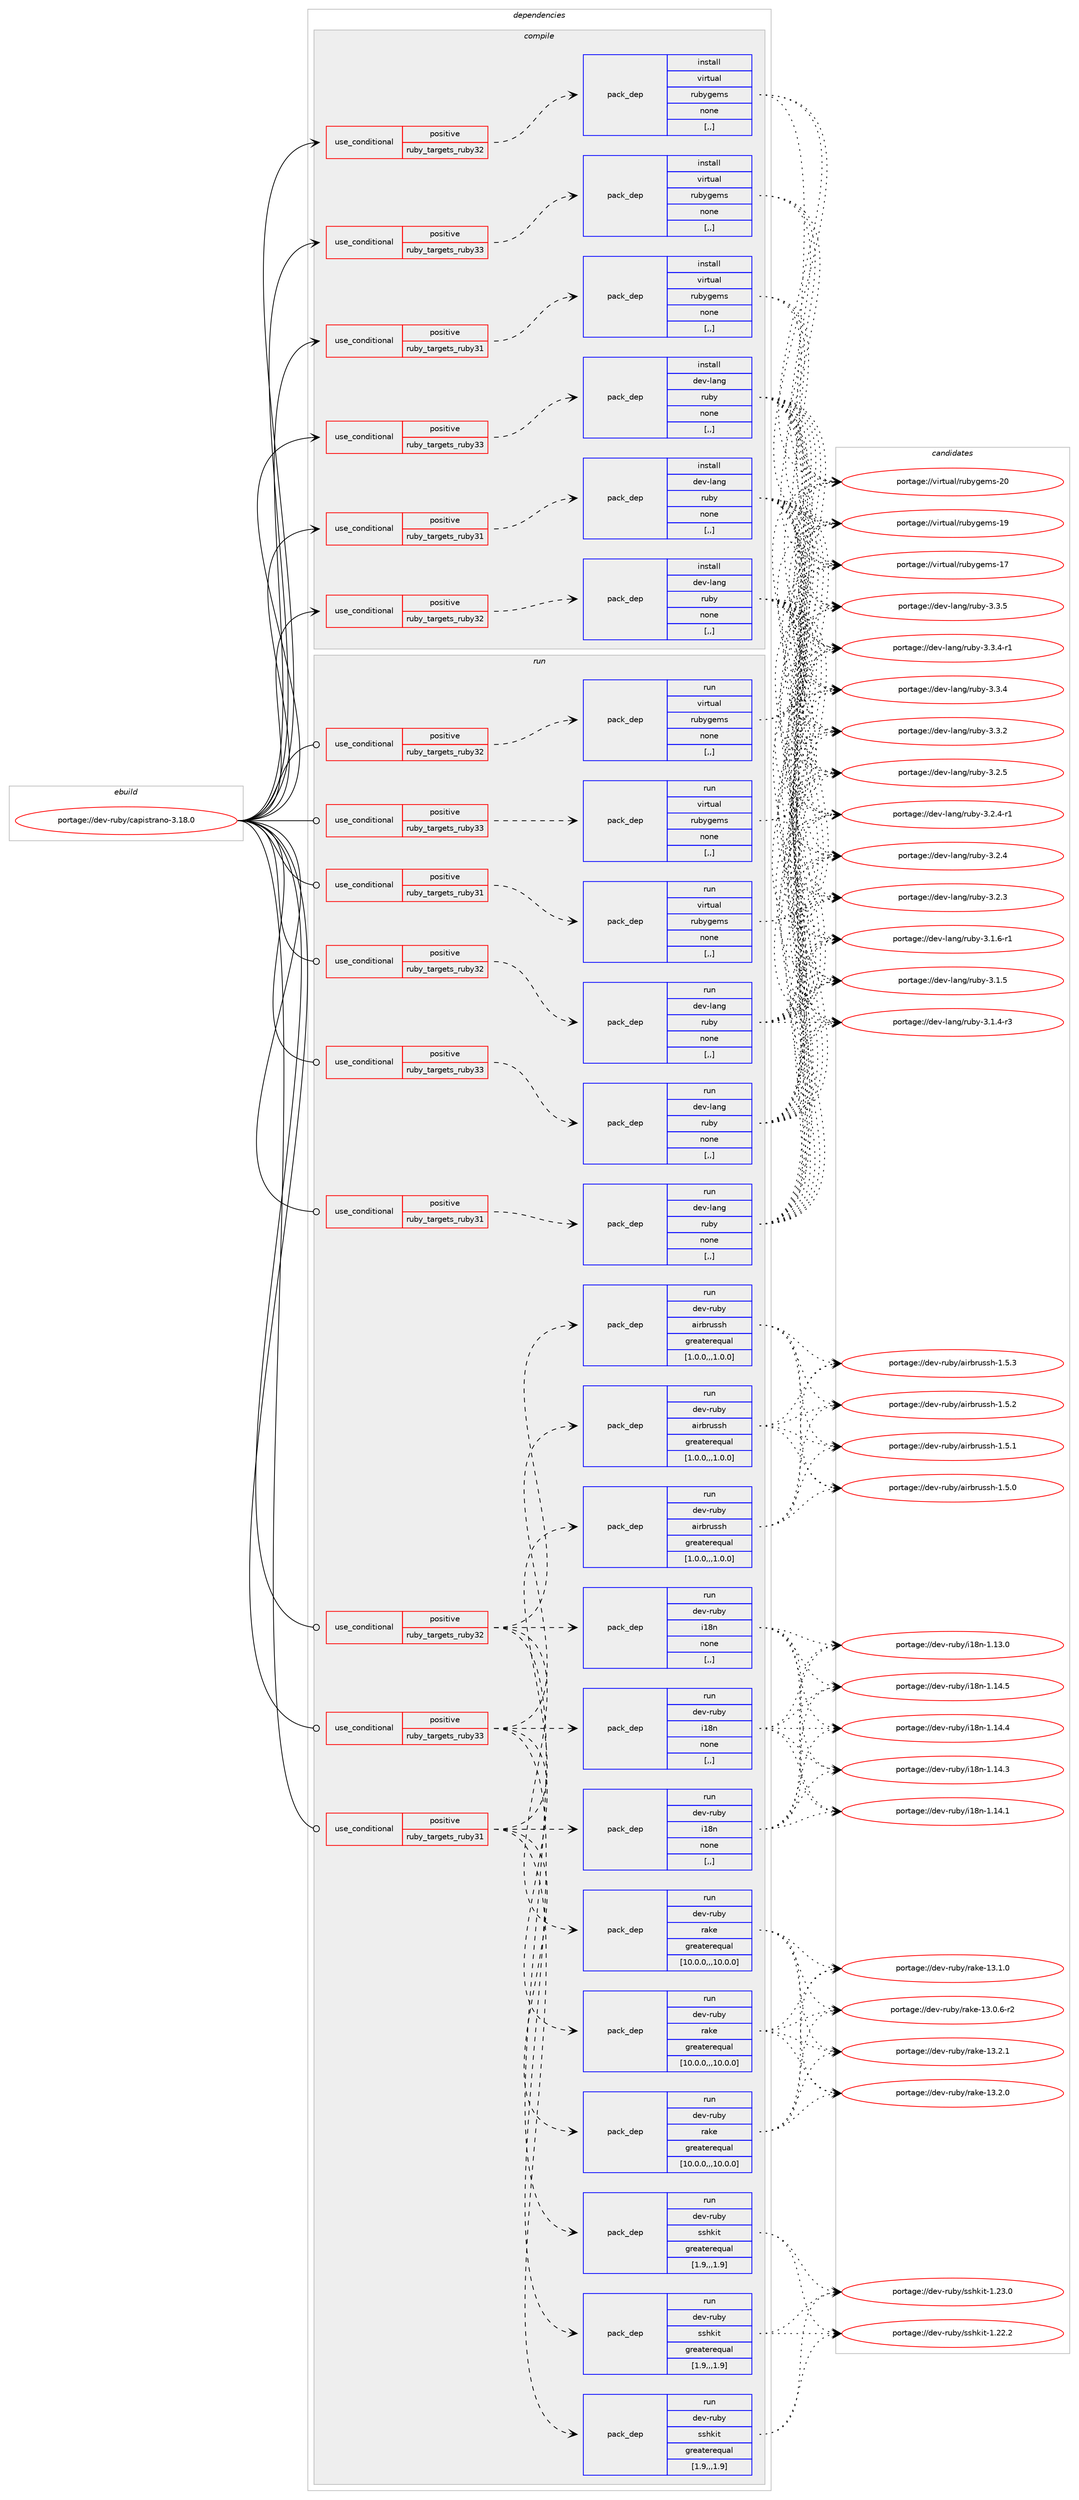 digraph prolog {

# *************
# Graph options
# *************

newrank=true;
concentrate=true;
compound=true;
graph [rankdir=LR,fontname=Helvetica,fontsize=10,ranksep=1.5];#, ranksep=2.5, nodesep=0.2];
edge  [arrowhead=vee];
node  [fontname=Helvetica,fontsize=10];

# **********
# The ebuild
# **********

subgraph cluster_leftcol {
color=gray;
label=<<i>ebuild</i>>;
id [label="portage://dev-ruby/capistrano-3.18.0", color=red, width=4, href="../dev-ruby/capistrano-3.18.0.svg"];
}

# ****************
# The dependencies
# ****************

subgraph cluster_midcol {
color=gray;
label=<<i>dependencies</i>>;
subgraph cluster_compile {
fillcolor="#eeeeee";
style=filled;
label=<<i>compile</i>>;
subgraph cond176158 {
dependency674267 [label=<<TABLE BORDER="0" CELLBORDER="1" CELLSPACING="0" CELLPADDING="4"><TR><TD ROWSPAN="3" CELLPADDING="10">use_conditional</TD></TR><TR><TD>positive</TD></TR><TR><TD>ruby_targets_ruby31</TD></TR></TABLE>>, shape=none, color=red];
subgraph pack493224 {
dependency674268 [label=<<TABLE BORDER="0" CELLBORDER="1" CELLSPACING="0" CELLPADDING="4" WIDTH="220"><TR><TD ROWSPAN="6" CELLPADDING="30">pack_dep</TD></TR><TR><TD WIDTH="110">install</TD></TR><TR><TD>dev-lang</TD></TR><TR><TD>ruby</TD></TR><TR><TD>none</TD></TR><TR><TD>[,,]</TD></TR></TABLE>>, shape=none, color=blue];
}
dependency674267:e -> dependency674268:w [weight=20,style="dashed",arrowhead="vee"];
}
id:e -> dependency674267:w [weight=20,style="solid",arrowhead="vee"];
subgraph cond176159 {
dependency674269 [label=<<TABLE BORDER="0" CELLBORDER="1" CELLSPACING="0" CELLPADDING="4"><TR><TD ROWSPAN="3" CELLPADDING="10">use_conditional</TD></TR><TR><TD>positive</TD></TR><TR><TD>ruby_targets_ruby31</TD></TR></TABLE>>, shape=none, color=red];
subgraph pack493225 {
dependency674270 [label=<<TABLE BORDER="0" CELLBORDER="1" CELLSPACING="0" CELLPADDING="4" WIDTH="220"><TR><TD ROWSPAN="6" CELLPADDING="30">pack_dep</TD></TR><TR><TD WIDTH="110">install</TD></TR><TR><TD>virtual</TD></TR><TR><TD>rubygems</TD></TR><TR><TD>none</TD></TR><TR><TD>[,,]</TD></TR></TABLE>>, shape=none, color=blue];
}
dependency674269:e -> dependency674270:w [weight=20,style="dashed",arrowhead="vee"];
}
id:e -> dependency674269:w [weight=20,style="solid",arrowhead="vee"];
subgraph cond176160 {
dependency674271 [label=<<TABLE BORDER="0" CELLBORDER="1" CELLSPACING="0" CELLPADDING="4"><TR><TD ROWSPAN="3" CELLPADDING="10">use_conditional</TD></TR><TR><TD>positive</TD></TR><TR><TD>ruby_targets_ruby32</TD></TR></TABLE>>, shape=none, color=red];
subgraph pack493226 {
dependency674272 [label=<<TABLE BORDER="0" CELLBORDER="1" CELLSPACING="0" CELLPADDING="4" WIDTH="220"><TR><TD ROWSPAN="6" CELLPADDING="30">pack_dep</TD></TR><TR><TD WIDTH="110">install</TD></TR><TR><TD>dev-lang</TD></TR><TR><TD>ruby</TD></TR><TR><TD>none</TD></TR><TR><TD>[,,]</TD></TR></TABLE>>, shape=none, color=blue];
}
dependency674271:e -> dependency674272:w [weight=20,style="dashed",arrowhead="vee"];
}
id:e -> dependency674271:w [weight=20,style="solid",arrowhead="vee"];
subgraph cond176161 {
dependency674273 [label=<<TABLE BORDER="0" CELLBORDER="1" CELLSPACING="0" CELLPADDING="4"><TR><TD ROWSPAN="3" CELLPADDING="10">use_conditional</TD></TR><TR><TD>positive</TD></TR><TR><TD>ruby_targets_ruby32</TD></TR></TABLE>>, shape=none, color=red];
subgraph pack493227 {
dependency674274 [label=<<TABLE BORDER="0" CELLBORDER="1" CELLSPACING="0" CELLPADDING="4" WIDTH="220"><TR><TD ROWSPAN="6" CELLPADDING="30">pack_dep</TD></TR><TR><TD WIDTH="110">install</TD></TR><TR><TD>virtual</TD></TR><TR><TD>rubygems</TD></TR><TR><TD>none</TD></TR><TR><TD>[,,]</TD></TR></TABLE>>, shape=none, color=blue];
}
dependency674273:e -> dependency674274:w [weight=20,style="dashed",arrowhead="vee"];
}
id:e -> dependency674273:w [weight=20,style="solid",arrowhead="vee"];
subgraph cond176162 {
dependency674275 [label=<<TABLE BORDER="0" CELLBORDER="1" CELLSPACING="0" CELLPADDING="4"><TR><TD ROWSPAN="3" CELLPADDING="10">use_conditional</TD></TR><TR><TD>positive</TD></TR><TR><TD>ruby_targets_ruby33</TD></TR></TABLE>>, shape=none, color=red];
subgraph pack493228 {
dependency674276 [label=<<TABLE BORDER="0" CELLBORDER="1" CELLSPACING="0" CELLPADDING="4" WIDTH="220"><TR><TD ROWSPAN="6" CELLPADDING="30">pack_dep</TD></TR><TR><TD WIDTH="110">install</TD></TR><TR><TD>dev-lang</TD></TR><TR><TD>ruby</TD></TR><TR><TD>none</TD></TR><TR><TD>[,,]</TD></TR></TABLE>>, shape=none, color=blue];
}
dependency674275:e -> dependency674276:w [weight=20,style="dashed",arrowhead="vee"];
}
id:e -> dependency674275:w [weight=20,style="solid",arrowhead="vee"];
subgraph cond176163 {
dependency674277 [label=<<TABLE BORDER="0" CELLBORDER="1" CELLSPACING="0" CELLPADDING="4"><TR><TD ROWSPAN="3" CELLPADDING="10">use_conditional</TD></TR><TR><TD>positive</TD></TR><TR><TD>ruby_targets_ruby33</TD></TR></TABLE>>, shape=none, color=red];
subgraph pack493229 {
dependency674278 [label=<<TABLE BORDER="0" CELLBORDER="1" CELLSPACING="0" CELLPADDING="4" WIDTH="220"><TR><TD ROWSPAN="6" CELLPADDING="30">pack_dep</TD></TR><TR><TD WIDTH="110">install</TD></TR><TR><TD>virtual</TD></TR><TR><TD>rubygems</TD></TR><TR><TD>none</TD></TR><TR><TD>[,,]</TD></TR></TABLE>>, shape=none, color=blue];
}
dependency674277:e -> dependency674278:w [weight=20,style="dashed",arrowhead="vee"];
}
id:e -> dependency674277:w [weight=20,style="solid",arrowhead="vee"];
}
subgraph cluster_compileandrun {
fillcolor="#eeeeee";
style=filled;
label=<<i>compile and run</i>>;
}
subgraph cluster_run {
fillcolor="#eeeeee";
style=filled;
label=<<i>run</i>>;
subgraph cond176164 {
dependency674279 [label=<<TABLE BORDER="0" CELLBORDER="1" CELLSPACING="0" CELLPADDING="4"><TR><TD ROWSPAN="3" CELLPADDING="10">use_conditional</TD></TR><TR><TD>positive</TD></TR><TR><TD>ruby_targets_ruby31</TD></TR></TABLE>>, shape=none, color=red];
subgraph pack493230 {
dependency674280 [label=<<TABLE BORDER="0" CELLBORDER="1" CELLSPACING="0" CELLPADDING="4" WIDTH="220"><TR><TD ROWSPAN="6" CELLPADDING="30">pack_dep</TD></TR><TR><TD WIDTH="110">run</TD></TR><TR><TD>dev-lang</TD></TR><TR><TD>ruby</TD></TR><TR><TD>none</TD></TR><TR><TD>[,,]</TD></TR></TABLE>>, shape=none, color=blue];
}
dependency674279:e -> dependency674280:w [weight=20,style="dashed",arrowhead="vee"];
}
id:e -> dependency674279:w [weight=20,style="solid",arrowhead="odot"];
subgraph cond176165 {
dependency674281 [label=<<TABLE BORDER="0" CELLBORDER="1" CELLSPACING="0" CELLPADDING="4"><TR><TD ROWSPAN="3" CELLPADDING="10">use_conditional</TD></TR><TR><TD>positive</TD></TR><TR><TD>ruby_targets_ruby31</TD></TR></TABLE>>, shape=none, color=red];
subgraph pack493231 {
dependency674282 [label=<<TABLE BORDER="0" CELLBORDER="1" CELLSPACING="0" CELLPADDING="4" WIDTH="220"><TR><TD ROWSPAN="6" CELLPADDING="30">pack_dep</TD></TR><TR><TD WIDTH="110">run</TD></TR><TR><TD>dev-ruby</TD></TR><TR><TD>airbrussh</TD></TR><TR><TD>greaterequal</TD></TR><TR><TD>[1.0.0,,,1.0.0]</TD></TR></TABLE>>, shape=none, color=blue];
}
dependency674281:e -> dependency674282:w [weight=20,style="dashed",arrowhead="vee"];
subgraph pack493232 {
dependency674283 [label=<<TABLE BORDER="0" CELLBORDER="1" CELLSPACING="0" CELLPADDING="4" WIDTH="220"><TR><TD ROWSPAN="6" CELLPADDING="30">pack_dep</TD></TR><TR><TD WIDTH="110">run</TD></TR><TR><TD>dev-ruby</TD></TR><TR><TD>sshkit</TD></TR><TR><TD>greaterequal</TD></TR><TR><TD>[1.9,,,1.9]</TD></TR></TABLE>>, shape=none, color=blue];
}
dependency674281:e -> dependency674283:w [weight=20,style="dashed",arrowhead="vee"];
subgraph pack493233 {
dependency674284 [label=<<TABLE BORDER="0" CELLBORDER="1" CELLSPACING="0" CELLPADDING="4" WIDTH="220"><TR><TD ROWSPAN="6" CELLPADDING="30">pack_dep</TD></TR><TR><TD WIDTH="110">run</TD></TR><TR><TD>dev-ruby</TD></TR><TR><TD>rake</TD></TR><TR><TD>greaterequal</TD></TR><TR><TD>[10.0.0,,,10.0.0]</TD></TR></TABLE>>, shape=none, color=blue];
}
dependency674281:e -> dependency674284:w [weight=20,style="dashed",arrowhead="vee"];
subgraph pack493234 {
dependency674285 [label=<<TABLE BORDER="0" CELLBORDER="1" CELLSPACING="0" CELLPADDING="4" WIDTH="220"><TR><TD ROWSPAN="6" CELLPADDING="30">pack_dep</TD></TR><TR><TD WIDTH="110">run</TD></TR><TR><TD>dev-ruby</TD></TR><TR><TD>i18n</TD></TR><TR><TD>none</TD></TR><TR><TD>[,,]</TD></TR></TABLE>>, shape=none, color=blue];
}
dependency674281:e -> dependency674285:w [weight=20,style="dashed",arrowhead="vee"];
}
id:e -> dependency674281:w [weight=20,style="solid",arrowhead="odot"];
subgraph cond176166 {
dependency674286 [label=<<TABLE BORDER="0" CELLBORDER="1" CELLSPACING="0" CELLPADDING="4"><TR><TD ROWSPAN="3" CELLPADDING="10">use_conditional</TD></TR><TR><TD>positive</TD></TR><TR><TD>ruby_targets_ruby31</TD></TR></TABLE>>, shape=none, color=red];
subgraph pack493235 {
dependency674287 [label=<<TABLE BORDER="0" CELLBORDER="1" CELLSPACING="0" CELLPADDING="4" WIDTH="220"><TR><TD ROWSPAN="6" CELLPADDING="30">pack_dep</TD></TR><TR><TD WIDTH="110">run</TD></TR><TR><TD>virtual</TD></TR><TR><TD>rubygems</TD></TR><TR><TD>none</TD></TR><TR><TD>[,,]</TD></TR></TABLE>>, shape=none, color=blue];
}
dependency674286:e -> dependency674287:w [weight=20,style="dashed",arrowhead="vee"];
}
id:e -> dependency674286:w [weight=20,style="solid",arrowhead="odot"];
subgraph cond176167 {
dependency674288 [label=<<TABLE BORDER="0" CELLBORDER="1" CELLSPACING="0" CELLPADDING="4"><TR><TD ROWSPAN="3" CELLPADDING="10">use_conditional</TD></TR><TR><TD>positive</TD></TR><TR><TD>ruby_targets_ruby32</TD></TR></TABLE>>, shape=none, color=red];
subgraph pack493236 {
dependency674289 [label=<<TABLE BORDER="0" CELLBORDER="1" CELLSPACING="0" CELLPADDING="4" WIDTH="220"><TR><TD ROWSPAN="6" CELLPADDING="30">pack_dep</TD></TR><TR><TD WIDTH="110">run</TD></TR><TR><TD>dev-lang</TD></TR><TR><TD>ruby</TD></TR><TR><TD>none</TD></TR><TR><TD>[,,]</TD></TR></TABLE>>, shape=none, color=blue];
}
dependency674288:e -> dependency674289:w [weight=20,style="dashed",arrowhead="vee"];
}
id:e -> dependency674288:w [weight=20,style="solid",arrowhead="odot"];
subgraph cond176168 {
dependency674290 [label=<<TABLE BORDER="0" CELLBORDER="1" CELLSPACING="0" CELLPADDING="4"><TR><TD ROWSPAN="3" CELLPADDING="10">use_conditional</TD></TR><TR><TD>positive</TD></TR><TR><TD>ruby_targets_ruby32</TD></TR></TABLE>>, shape=none, color=red];
subgraph pack493237 {
dependency674291 [label=<<TABLE BORDER="0" CELLBORDER="1" CELLSPACING="0" CELLPADDING="4" WIDTH="220"><TR><TD ROWSPAN="6" CELLPADDING="30">pack_dep</TD></TR><TR><TD WIDTH="110">run</TD></TR><TR><TD>dev-ruby</TD></TR><TR><TD>airbrussh</TD></TR><TR><TD>greaterequal</TD></TR><TR><TD>[1.0.0,,,1.0.0]</TD></TR></TABLE>>, shape=none, color=blue];
}
dependency674290:e -> dependency674291:w [weight=20,style="dashed",arrowhead="vee"];
subgraph pack493238 {
dependency674292 [label=<<TABLE BORDER="0" CELLBORDER="1" CELLSPACING="0" CELLPADDING="4" WIDTH="220"><TR><TD ROWSPAN="6" CELLPADDING="30">pack_dep</TD></TR><TR><TD WIDTH="110">run</TD></TR><TR><TD>dev-ruby</TD></TR><TR><TD>sshkit</TD></TR><TR><TD>greaterequal</TD></TR><TR><TD>[1.9,,,1.9]</TD></TR></TABLE>>, shape=none, color=blue];
}
dependency674290:e -> dependency674292:w [weight=20,style="dashed",arrowhead="vee"];
subgraph pack493239 {
dependency674293 [label=<<TABLE BORDER="0" CELLBORDER="1" CELLSPACING="0" CELLPADDING="4" WIDTH="220"><TR><TD ROWSPAN="6" CELLPADDING="30">pack_dep</TD></TR><TR><TD WIDTH="110">run</TD></TR><TR><TD>dev-ruby</TD></TR><TR><TD>rake</TD></TR><TR><TD>greaterequal</TD></TR><TR><TD>[10.0.0,,,10.0.0]</TD></TR></TABLE>>, shape=none, color=blue];
}
dependency674290:e -> dependency674293:w [weight=20,style="dashed",arrowhead="vee"];
subgraph pack493240 {
dependency674294 [label=<<TABLE BORDER="0" CELLBORDER="1" CELLSPACING="0" CELLPADDING="4" WIDTH="220"><TR><TD ROWSPAN="6" CELLPADDING="30">pack_dep</TD></TR><TR><TD WIDTH="110">run</TD></TR><TR><TD>dev-ruby</TD></TR><TR><TD>i18n</TD></TR><TR><TD>none</TD></TR><TR><TD>[,,]</TD></TR></TABLE>>, shape=none, color=blue];
}
dependency674290:e -> dependency674294:w [weight=20,style="dashed",arrowhead="vee"];
}
id:e -> dependency674290:w [weight=20,style="solid",arrowhead="odot"];
subgraph cond176169 {
dependency674295 [label=<<TABLE BORDER="0" CELLBORDER="1" CELLSPACING="0" CELLPADDING="4"><TR><TD ROWSPAN="3" CELLPADDING="10">use_conditional</TD></TR><TR><TD>positive</TD></TR><TR><TD>ruby_targets_ruby32</TD></TR></TABLE>>, shape=none, color=red];
subgraph pack493241 {
dependency674296 [label=<<TABLE BORDER="0" CELLBORDER="1" CELLSPACING="0" CELLPADDING="4" WIDTH="220"><TR><TD ROWSPAN="6" CELLPADDING="30">pack_dep</TD></TR><TR><TD WIDTH="110">run</TD></TR><TR><TD>virtual</TD></TR><TR><TD>rubygems</TD></TR><TR><TD>none</TD></TR><TR><TD>[,,]</TD></TR></TABLE>>, shape=none, color=blue];
}
dependency674295:e -> dependency674296:w [weight=20,style="dashed",arrowhead="vee"];
}
id:e -> dependency674295:w [weight=20,style="solid",arrowhead="odot"];
subgraph cond176170 {
dependency674297 [label=<<TABLE BORDER="0" CELLBORDER="1" CELLSPACING="0" CELLPADDING="4"><TR><TD ROWSPAN="3" CELLPADDING="10">use_conditional</TD></TR><TR><TD>positive</TD></TR><TR><TD>ruby_targets_ruby33</TD></TR></TABLE>>, shape=none, color=red];
subgraph pack493242 {
dependency674298 [label=<<TABLE BORDER="0" CELLBORDER="1" CELLSPACING="0" CELLPADDING="4" WIDTH="220"><TR><TD ROWSPAN="6" CELLPADDING="30">pack_dep</TD></TR><TR><TD WIDTH="110">run</TD></TR><TR><TD>dev-lang</TD></TR><TR><TD>ruby</TD></TR><TR><TD>none</TD></TR><TR><TD>[,,]</TD></TR></TABLE>>, shape=none, color=blue];
}
dependency674297:e -> dependency674298:w [weight=20,style="dashed",arrowhead="vee"];
}
id:e -> dependency674297:w [weight=20,style="solid",arrowhead="odot"];
subgraph cond176171 {
dependency674299 [label=<<TABLE BORDER="0" CELLBORDER="1" CELLSPACING="0" CELLPADDING="4"><TR><TD ROWSPAN="3" CELLPADDING="10">use_conditional</TD></TR><TR><TD>positive</TD></TR><TR><TD>ruby_targets_ruby33</TD></TR></TABLE>>, shape=none, color=red];
subgraph pack493243 {
dependency674300 [label=<<TABLE BORDER="0" CELLBORDER="1" CELLSPACING="0" CELLPADDING="4" WIDTH="220"><TR><TD ROWSPAN="6" CELLPADDING="30">pack_dep</TD></TR><TR><TD WIDTH="110">run</TD></TR><TR><TD>dev-ruby</TD></TR><TR><TD>airbrussh</TD></TR><TR><TD>greaterequal</TD></TR><TR><TD>[1.0.0,,,1.0.0]</TD></TR></TABLE>>, shape=none, color=blue];
}
dependency674299:e -> dependency674300:w [weight=20,style="dashed",arrowhead="vee"];
subgraph pack493244 {
dependency674301 [label=<<TABLE BORDER="0" CELLBORDER="1" CELLSPACING="0" CELLPADDING="4" WIDTH="220"><TR><TD ROWSPAN="6" CELLPADDING="30">pack_dep</TD></TR><TR><TD WIDTH="110">run</TD></TR><TR><TD>dev-ruby</TD></TR><TR><TD>sshkit</TD></TR><TR><TD>greaterequal</TD></TR><TR><TD>[1.9,,,1.9]</TD></TR></TABLE>>, shape=none, color=blue];
}
dependency674299:e -> dependency674301:w [weight=20,style="dashed",arrowhead="vee"];
subgraph pack493245 {
dependency674302 [label=<<TABLE BORDER="0" CELLBORDER="1" CELLSPACING="0" CELLPADDING="4" WIDTH="220"><TR><TD ROWSPAN="6" CELLPADDING="30">pack_dep</TD></TR><TR><TD WIDTH="110">run</TD></TR><TR><TD>dev-ruby</TD></TR><TR><TD>rake</TD></TR><TR><TD>greaterequal</TD></TR><TR><TD>[10.0.0,,,10.0.0]</TD></TR></TABLE>>, shape=none, color=blue];
}
dependency674299:e -> dependency674302:w [weight=20,style="dashed",arrowhead="vee"];
subgraph pack493246 {
dependency674303 [label=<<TABLE BORDER="0" CELLBORDER="1" CELLSPACING="0" CELLPADDING="4" WIDTH="220"><TR><TD ROWSPAN="6" CELLPADDING="30">pack_dep</TD></TR><TR><TD WIDTH="110">run</TD></TR><TR><TD>dev-ruby</TD></TR><TR><TD>i18n</TD></TR><TR><TD>none</TD></TR><TR><TD>[,,]</TD></TR></TABLE>>, shape=none, color=blue];
}
dependency674299:e -> dependency674303:w [weight=20,style="dashed",arrowhead="vee"];
}
id:e -> dependency674299:w [weight=20,style="solid",arrowhead="odot"];
subgraph cond176172 {
dependency674304 [label=<<TABLE BORDER="0" CELLBORDER="1" CELLSPACING="0" CELLPADDING="4"><TR><TD ROWSPAN="3" CELLPADDING="10">use_conditional</TD></TR><TR><TD>positive</TD></TR><TR><TD>ruby_targets_ruby33</TD></TR></TABLE>>, shape=none, color=red];
subgraph pack493247 {
dependency674305 [label=<<TABLE BORDER="0" CELLBORDER="1" CELLSPACING="0" CELLPADDING="4" WIDTH="220"><TR><TD ROWSPAN="6" CELLPADDING="30">pack_dep</TD></TR><TR><TD WIDTH="110">run</TD></TR><TR><TD>virtual</TD></TR><TR><TD>rubygems</TD></TR><TR><TD>none</TD></TR><TR><TD>[,,]</TD></TR></TABLE>>, shape=none, color=blue];
}
dependency674304:e -> dependency674305:w [weight=20,style="dashed",arrowhead="vee"];
}
id:e -> dependency674304:w [weight=20,style="solid",arrowhead="odot"];
}
}

# **************
# The candidates
# **************

subgraph cluster_choices {
rank=same;
color=gray;
label=<<i>candidates</i>>;

subgraph choice493224 {
color=black;
nodesep=1;
choice10010111845108971101034711411798121455146514653 [label="portage://dev-lang/ruby-3.3.5", color=red, width=4,href="../dev-lang/ruby-3.3.5.svg"];
choice100101118451089711010347114117981214551465146524511449 [label="portage://dev-lang/ruby-3.3.4-r1", color=red, width=4,href="../dev-lang/ruby-3.3.4-r1.svg"];
choice10010111845108971101034711411798121455146514652 [label="portage://dev-lang/ruby-3.3.4", color=red, width=4,href="../dev-lang/ruby-3.3.4.svg"];
choice10010111845108971101034711411798121455146514650 [label="portage://dev-lang/ruby-3.3.2", color=red, width=4,href="../dev-lang/ruby-3.3.2.svg"];
choice10010111845108971101034711411798121455146504653 [label="portage://dev-lang/ruby-3.2.5", color=red, width=4,href="../dev-lang/ruby-3.2.5.svg"];
choice100101118451089711010347114117981214551465046524511449 [label="portage://dev-lang/ruby-3.2.4-r1", color=red, width=4,href="../dev-lang/ruby-3.2.4-r1.svg"];
choice10010111845108971101034711411798121455146504652 [label="portage://dev-lang/ruby-3.2.4", color=red, width=4,href="../dev-lang/ruby-3.2.4.svg"];
choice10010111845108971101034711411798121455146504651 [label="portage://dev-lang/ruby-3.2.3", color=red, width=4,href="../dev-lang/ruby-3.2.3.svg"];
choice100101118451089711010347114117981214551464946544511449 [label="portage://dev-lang/ruby-3.1.6-r1", color=red, width=4,href="../dev-lang/ruby-3.1.6-r1.svg"];
choice10010111845108971101034711411798121455146494653 [label="portage://dev-lang/ruby-3.1.5", color=red, width=4,href="../dev-lang/ruby-3.1.5.svg"];
choice100101118451089711010347114117981214551464946524511451 [label="portage://dev-lang/ruby-3.1.4-r3", color=red, width=4,href="../dev-lang/ruby-3.1.4-r3.svg"];
dependency674268:e -> choice10010111845108971101034711411798121455146514653:w [style=dotted,weight="100"];
dependency674268:e -> choice100101118451089711010347114117981214551465146524511449:w [style=dotted,weight="100"];
dependency674268:e -> choice10010111845108971101034711411798121455146514652:w [style=dotted,weight="100"];
dependency674268:e -> choice10010111845108971101034711411798121455146514650:w [style=dotted,weight="100"];
dependency674268:e -> choice10010111845108971101034711411798121455146504653:w [style=dotted,weight="100"];
dependency674268:e -> choice100101118451089711010347114117981214551465046524511449:w [style=dotted,weight="100"];
dependency674268:e -> choice10010111845108971101034711411798121455146504652:w [style=dotted,weight="100"];
dependency674268:e -> choice10010111845108971101034711411798121455146504651:w [style=dotted,weight="100"];
dependency674268:e -> choice100101118451089711010347114117981214551464946544511449:w [style=dotted,weight="100"];
dependency674268:e -> choice10010111845108971101034711411798121455146494653:w [style=dotted,weight="100"];
dependency674268:e -> choice100101118451089711010347114117981214551464946524511451:w [style=dotted,weight="100"];
}
subgraph choice493225 {
color=black;
nodesep=1;
choice118105114116117971084711411798121103101109115455048 [label="portage://virtual/rubygems-20", color=red, width=4,href="../virtual/rubygems-20.svg"];
choice118105114116117971084711411798121103101109115454957 [label="portage://virtual/rubygems-19", color=red, width=4,href="../virtual/rubygems-19.svg"];
choice118105114116117971084711411798121103101109115454955 [label="portage://virtual/rubygems-17", color=red, width=4,href="../virtual/rubygems-17.svg"];
dependency674270:e -> choice118105114116117971084711411798121103101109115455048:w [style=dotted,weight="100"];
dependency674270:e -> choice118105114116117971084711411798121103101109115454957:w [style=dotted,weight="100"];
dependency674270:e -> choice118105114116117971084711411798121103101109115454955:w [style=dotted,weight="100"];
}
subgraph choice493226 {
color=black;
nodesep=1;
choice10010111845108971101034711411798121455146514653 [label="portage://dev-lang/ruby-3.3.5", color=red, width=4,href="../dev-lang/ruby-3.3.5.svg"];
choice100101118451089711010347114117981214551465146524511449 [label="portage://dev-lang/ruby-3.3.4-r1", color=red, width=4,href="../dev-lang/ruby-3.3.4-r1.svg"];
choice10010111845108971101034711411798121455146514652 [label="portage://dev-lang/ruby-3.3.4", color=red, width=4,href="../dev-lang/ruby-3.3.4.svg"];
choice10010111845108971101034711411798121455146514650 [label="portage://dev-lang/ruby-3.3.2", color=red, width=4,href="../dev-lang/ruby-3.3.2.svg"];
choice10010111845108971101034711411798121455146504653 [label="portage://dev-lang/ruby-3.2.5", color=red, width=4,href="../dev-lang/ruby-3.2.5.svg"];
choice100101118451089711010347114117981214551465046524511449 [label="portage://dev-lang/ruby-3.2.4-r1", color=red, width=4,href="../dev-lang/ruby-3.2.4-r1.svg"];
choice10010111845108971101034711411798121455146504652 [label="portage://dev-lang/ruby-3.2.4", color=red, width=4,href="../dev-lang/ruby-3.2.4.svg"];
choice10010111845108971101034711411798121455146504651 [label="portage://dev-lang/ruby-3.2.3", color=red, width=4,href="../dev-lang/ruby-3.2.3.svg"];
choice100101118451089711010347114117981214551464946544511449 [label="portage://dev-lang/ruby-3.1.6-r1", color=red, width=4,href="../dev-lang/ruby-3.1.6-r1.svg"];
choice10010111845108971101034711411798121455146494653 [label="portage://dev-lang/ruby-3.1.5", color=red, width=4,href="../dev-lang/ruby-3.1.5.svg"];
choice100101118451089711010347114117981214551464946524511451 [label="portage://dev-lang/ruby-3.1.4-r3", color=red, width=4,href="../dev-lang/ruby-3.1.4-r3.svg"];
dependency674272:e -> choice10010111845108971101034711411798121455146514653:w [style=dotted,weight="100"];
dependency674272:e -> choice100101118451089711010347114117981214551465146524511449:w [style=dotted,weight="100"];
dependency674272:e -> choice10010111845108971101034711411798121455146514652:w [style=dotted,weight="100"];
dependency674272:e -> choice10010111845108971101034711411798121455146514650:w [style=dotted,weight="100"];
dependency674272:e -> choice10010111845108971101034711411798121455146504653:w [style=dotted,weight="100"];
dependency674272:e -> choice100101118451089711010347114117981214551465046524511449:w [style=dotted,weight="100"];
dependency674272:e -> choice10010111845108971101034711411798121455146504652:w [style=dotted,weight="100"];
dependency674272:e -> choice10010111845108971101034711411798121455146504651:w [style=dotted,weight="100"];
dependency674272:e -> choice100101118451089711010347114117981214551464946544511449:w [style=dotted,weight="100"];
dependency674272:e -> choice10010111845108971101034711411798121455146494653:w [style=dotted,weight="100"];
dependency674272:e -> choice100101118451089711010347114117981214551464946524511451:w [style=dotted,weight="100"];
}
subgraph choice493227 {
color=black;
nodesep=1;
choice118105114116117971084711411798121103101109115455048 [label="portage://virtual/rubygems-20", color=red, width=4,href="../virtual/rubygems-20.svg"];
choice118105114116117971084711411798121103101109115454957 [label="portage://virtual/rubygems-19", color=red, width=4,href="../virtual/rubygems-19.svg"];
choice118105114116117971084711411798121103101109115454955 [label="portage://virtual/rubygems-17", color=red, width=4,href="../virtual/rubygems-17.svg"];
dependency674274:e -> choice118105114116117971084711411798121103101109115455048:w [style=dotted,weight="100"];
dependency674274:e -> choice118105114116117971084711411798121103101109115454957:w [style=dotted,weight="100"];
dependency674274:e -> choice118105114116117971084711411798121103101109115454955:w [style=dotted,weight="100"];
}
subgraph choice493228 {
color=black;
nodesep=1;
choice10010111845108971101034711411798121455146514653 [label="portage://dev-lang/ruby-3.3.5", color=red, width=4,href="../dev-lang/ruby-3.3.5.svg"];
choice100101118451089711010347114117981214551465146524511449 [label="portage://dev-lang/ruby-3.3.4-r1", color=red, width=4,href="../dev-lang/ruby-3.3.4-r1.svg"];
choice10010111845108971101034711411798121455146514652 [label="portage://dev-lang/ruby-3.3.4", color=red, width=4,href="../dev-lang/ruby-3.3.4.svg"];
choice10010111845108971101034711411798121455146514650 [label="portage://dev-lang/ruby-3.3.2", color=red, width=4,href="../dev-lang/ruby-3.3.2.svg"];
choice10010111845108971101034711411798121455146504653 [label="portage://dev-lang/ruby-3.2.5", color=red, width=4,href="../dev-lang/ruby-3.2.5.svg"];
choice100101118451089711010347114117981214551465046524511449 [label="portage://dev-lang/ruby-3.2.4-r1", color=red, width=4,href="../dev-lang/ruby-3.2.4-r1.svg"];
choice10010111845108971101034711411798121455146504652 [label="portage://dev-lang/ruby-3.2.4", color=red, width=4,href="../dev-lang/ruby-3.2.4.svg"];
choice10010111845108971101034711411798121455146504651 [label="portage://dev-lang/ruby-3.2.3", color=red, width=4,href="../dev-lang/ruby-3.2.3.svg"];
choice100101118451089711010347114117981214551464946544511449 [label="portage://dev-lang/ruby-3.1.6-r1", color=red, width=4,href="../dev-lang/ruby-3.1.6-r1.svg"];
choice10010111845108971101034711411798121455146494653 [label="portage://dev-lang/ruby-3.1.5", color=red, width=4,href="../dev-lang/ruby-3.1.5.svg"];
choice100101118451089711010347114117981214551464946524511451 [label="portage://dev-lang/ruby-3.1.4-r3", color=red, width=4,href="../dev-lang/ruby-3.1.4-r3.svg"];
dependency674276:e -> choice10010111845108971101034711411798121455146514653:w [style=dotted,weight="100"];
dependency674276:e -> choice100101118451089711010347114117981214551465146524511449:w [style=dotted,weight="100"];
dependency674276:e -> choice10010111845108971101034711411798121455146514652:w [style=dotted,weight="100"];
dependency674276:e -> choice10010111845108971101034711411798121455146514650:w [style=dotted,weight="100"];
dependency674276:e -> choice10010111845108971101034711411798121455146504653:w [style=dotted,weight="100"];
dependency674276:e -> choice100101118451089711010347114117981214551465046524511449:w [style=dotted,weight="100"];
dependency674276:e -> choice10010111845108971101034711411798121455146504652:w [style=dotted,weight="100"];
dependency674276:e -> choice10010111845108971101034711411798121455146504651:w [style=dotted,weight="100"];
dependency674276:e -> choice100101118451089711010347114117981214551464946544511449:w [style=dotted,weight="100"];
dependency674276:e -> choice10010111845108971101034711411798121455146494653:w [style=dotted,weight="100"];
dependency674276:e -> choice100101118451089711010347114117981214551464946524511451:w [style=dotted,weight="100"];
}
subgraph choice493229 {
color=black;
nodesep=1;
choice118105114116117971084711411798121103101109115455048 [label="portage://virtual/rubygems-20", color=red, width=4,href="../virtual/rubygems-20.svg"];
choice118105114116117971084711411798121103101109115454957 [label="portage://virtual/rubygems-19", color=red, width=4,href="../virtual/rubygems-19.svg"];
choice118105114116117971084711411798121103101109115454955 [label="portage://virtual/rubygems-17", color=red, width=4,href="../virtual/rubygems-17.svg"];
dependency674278:e -> choice118105114116117971084711411798121103101109115455048:w [style=dotted,weight="100"];
dependency674278:e -> choice118105114116117971084711411798121103101109115454957:w [style=dotted,weight="100"];
dependency674278:e -> choice118105114116117971084711411798121103101109115454955:w [style=dotted,weight="100"];
}
subgraph choice493230 {
color=black;
nodesep=1;
choice10010111845108971101034711411798121455146514653 [label="portage://dev-lang/ruby-3.3.5", color=red, width=4,href="../dev-lang/ruby-3.3.5.svg"];
choice100101118451089711010347114117981214551465146524511449 [label="portage://dev-lang/ruby-3.3.4-r1", color=red, width=4,href="../dev-lang/ruby-3.3.4-r1.svg"];
choice10010111845108971101034711411798121455146514652 [label="portage://dev-lang/ruby-3.3.4", color=red, width=4,href="../dev-lang/ruby-3.3.4.svg"];
choice10010111845108971101034711411798121455146514650 [label="portage://dev-lang/ruby-3.3.2", color=red, width=4,href="../dev-lang/ruby-3.3.2.svg"];
choice10010111845108971101034711411798121455146504653 [label="portage://dev-lang/ruby-3.2.5", color=red, width=4,href="../dev-lang/ruby-3.2.5.svg"];
choice100101118451089711010347114117981214551465046524511449 [label="portage://dev-lang/ruby-3.2.4-r1", color=red, width=4,href="../dev-lang/ruby-3.2.4-r1.svg"];
choice10010111845108971101034711411798121455146504652 [label="portage://dev-lang/ruby-3.2.4", color=red, width=4,href="../dev-lang/ruby-3.2.4.svg"];
choice10010111845108971101034711411798121455146504651 [label="portage://dev-lang/ruby-3.2.3", color=red, width=4,href="../dev-lang/ruby-3.2.3.svg"];
choice100101118451089711010347114117981214551464946544511449 [label="portage://dev-lang/ruby-3.1.6-r1", color=red, width=4,href="../dev-lang/ruby-3.1.6-r1.svg"];
choice10010111845108971101034711411798121455146494653 [label="portage://dev-lang/ruby-3.1.5", color=red, width=4,href="../dev-lang/ruby-3.1.5.svg"];
choice100101118451089711010347114117981214551464946524511451 [label="portage://dev-lang/ruby-3.1.4-r3", color=red, width=4,href="../dev-lang/ruby-3.1.4-r3.svg"];
dependency674280:e -> choice10010111845108971101034711411798121455146514653:w [style=dotted,weight="100"];
dependency674280:e -> choice100101118451089711010347114117981214551465146524511449:w [style=dotted,weight="100"];
dependency674280:e -> choice10010111845108971101034711411798121455146514652:w [style=dotted,weight="100"];
dependency674280:e -> choice10010111845108971101034711411798121455146514650:w [style=dotted,weight="100"];
dependency674280:e -> choice10010111845108971101034711411798121455146504653:w [style=dotted,weight="100"];
dependency674280:e -> choice100101118451089711010347114117981214551465046524511449:w [style=dotted,weight="100"];
dependency674280:e -> choice10010111845108971101034711411798121455146504652:w [style=dotted,weight="100"];
dependency674280:e -> choice10010111845108971101034711411798121455146504651:w [style=dotted,weight="100"];
dependency674280:e -> choice100101118451089711010347114117981214551464946544511449:w [style=dotted,weight="100"];
dependency674280:e -> choice10010111845108971101034711411798121455146494653:w [style=dotted,weight="100"];
dependency674280:e -> choice100101118451089711010347114117981214551464946524511451:w [style=dotted,weight="100"];
}
subgraph choice493231 {
color=black;
nodesep=1;
choice1001011184511411798121479710511498114117115115104454946534651 [label="portage://dev-ruby/airbrussh-1.5.3", color=red, width=4,href="../dev-ruby/airbrussh-1.5.3.svg"];
choice1001011184511411798121479710511498114117115115104454946534650 [label="portage://dev-ruby/airbrussh-1.5.2", color=red, width=4,href="../dev-ruby/airbrussh-1.5.2.svg"];
choice1001011184511411798121479710511498114117115115104454946534649 [label="portage://dev-ruby/airbrussh-1.5.1", color=red, width=4,href="../dev-ruby/airbrussh-1.5.1.svg"];
choice1001011184511411798121479710511498114117115115104454946534648 [label="portage://dev-ruby/airbrussh-1.5.0", color=red, width=4,href="../dev-ruby/airbrussh-1.5.0.svg"];
dependency674282:e -> choice1001011184511411798121479710511498114117115115104454946534651:w [style=dotted,weight="100"];
dependency674282:e -> choice1001011184511411798121479710511498114117115115104454946534650:w [style=dotted,weight="100"];
dependency674282:e -> choice1001011184511411798121479710511498114117115115104454946534649:w [style=dotted,weight="100"];
dependency674282:e -> choice1001011184511411798121479710511498114117115115104454946534648:w [style=dotted,weight="100"];
}
subgraph choice493232 {
color=black;
nodesep=1;
choice10010111845114117981214711511510410710511645494650514648 [label="portage://dev-ruby/sshkit-1.23.0", color=red, width=4,href="../dev-ruby/sshkit-1.23.0.svg"];
choice10010111845114117981214711511510410710511645494650504650 [label="portage://dev-ruby/sshkit-1.22.2", color=red, width=4,href="../dev-ruby/sshkit-1.22.2.svg"];
dependency674283:e -> choice10010111845114117981214711511510410710511645494650514648:w [style=dotted,weight="100"];
dependency674283:e -> choice10010111845114117981214711511510410710511645494650504650:w [style=dotted,weight="100"];
}
subgraph choice493233 {
color=black;
nodesep=1;
choice1001011184511411798121471149710710145495146504649 [label="portage://dev-ruby/rake-13.2.1", color=red, width=4,href="../dev-ruby/rake-13.2.1.svg"];
choice1001011184511411798121471149710710145495146504648 [label="portage://dev-ruby/rake-13.2.0", color=red, width=4,href="../dev-ruby/rake-13.2.0.svg"];
choice1001011184511411798121471149710710145495146494648 [label="portage://dev-ruby/rake-13.1.0", color=red, width=4,href="../dev-ruby/rake-13.1.0.svg"];
choice10010111845114117981214711497107101454951464846544511450 [label="portage://dev-ruby/rake-13.0.6-r2", color=red, width=4,href="../dev-ruby/rake-13.0.6-r2.svg"];
dependency674284:e -> choice1001011184511411798121471149710710145495146504649:w [style=dotted,weight="100"];
dependency674284:e -> choice1001011184511411798121471149710710145495146504648:w [style=dotted,weight="100"];
dependency674284:e -> choice1001011184511411798121471149710710145495146494648:w [style=dotted,weight="100"];
dependency674284:e -> choice10010111845114117981214711497107101454951464846544511450:w [style=dotted,weight="100"];
}
subgraph choice493234 {
color=black;
nodesep=1;
choice100101118451141179812147105495611045494649524653 [label="portage://dev-ruby/i18n-1.14.5", color=red, width=4,href="../dev-ruby/i18n-1.14.5.svg"];
choice100101118451141179812147105495611045494649524652 [label="portage://dev-ruby/i18n-1.14.4", color=red, width=4,href="../dev-ruby/i18n-1.14.4.svg"];
choice100101118451141179812147105495611045494649524651 [label="portage://dev-ruby/i18n-1.14.3", color=red, width=4,href="../dev-ruby/i18n-1.14.3.svg"];
choice100101118451141179812147105495611045494649524649 [label="portage://dev-ruby/i18n-1.14.1", color=red, width=4,href="../dev-ruby/i18n-1.14.1.svg"];
choice100101118451141179812147105495611045494649514648 [label="portage://dev-ruby/i18n-1.13.0", color=red, width=4,href="../dev-ruby/i18n-1.13.0.svg"];
dependency674285:e -> choice100101118451141179812147105495611045494649524653:w [style=dotted,weight="100"];
dependency674285:e -> choice100101118451141179812147105495611045494649524652:w [style=dotted,weight="100"];
dependency674285:e -> choice100101118451141179812147105495611045494649524651:w [style=dotted,weight="100"];
dependency674285:e -> choice100101118451141179812147105495611045494649524649:w [style=dotted,weight="100"];
dependency674285:e -> choice100101118451141179812147105495611045494649514648:w [style=dotted,weight="100"];
}
subgraph choice493235 {
color=black;
nodesep=1;
choice118105114116117971084711411798121103101109115455048 [label="portage://virtual/rubygems-20", color=red, width=4,href="../virtual/rubygems-20.svg"];
choice118105114116117971084711411798121103101109115454957 [label="portage://virtual/rubygems-19", color=red, width=4,href="../virtual/rubygems-19.svg"];
choice118105114116117971084711411798121103101109115454955 [label="portage://virtual/rubygems-17", color=red, width=4,href="../virtual/rubygems-17.svg"];
dependency674287:e -> choice118105114116117971084711411798121103101109115455048:w [style=dotted,weight="100"];
dependency674287:e -> choice118105114116117971084711411798121103101109115454957:w [style=dotted,weight="100"];
dependency674287:e -> choice118105114116117971084711411798121103101109115454955:w [style=dotted,weight="100"];
}
subgraph choice493236 {
color=black;
nodesep=1;
choice10010111845108971101034711411798121455146514653 [label="portage://dev-lang/ruby-3.3.5", color=red, width=4,href="../dev-lang/ruby-3.3.5.svg"];
choice100101118451089711010347114117981214551465146524511449 [label="portage://dev-lang/ruby-3.3.4-r1", color=red, width=4,href="../dev-lang/ruby-3.3.4-r1.svg"];
choice10010111845108971101034711411798121455146514652 [label="portage://dev-lang/ruby-3.3.4", color=red, width=4,href="../dev-lang/ruby-3.3.4.svg"];
choice10010111845108971101034711411798121455146514650 [label="portage://dev-lang/ruby-3.3.2", color=red, width=4,href="../dev-lang/ruby-3.3.2.svg"];
choice10010111845108971101034711411798121455146504653 [label="portage://dev-lang/ruby-3.2.5", color=red, width=4,href="../dev-lang/ruby-3.2.5.svg"];
choice100101118451089711010347114117981214551465046524511449 [label="portage://dev-lang/ruby-3.2.4-r1", color=red, width=4,href="../dev-lang/ruby-3.2.4-r1.svg"];
choice10010111845108971101034711411798121455146504652 [label="portage://dev-lang/ruby-3.2.4", color=red, width=4,href="../dev-lang/ruby-3.2.4.svg"];
choice10010111845108971101034711411798121455146504651 [label="portage://dev-lang/ruby-3.2.3", color=red, width=4,href="../dev-lang/ruby-3.2.3.svg"];
choice100101118451089711010347114117981214551464946544511449 [label="portage://dev-lang/ruby-3.1.6-r1", color=red, width=4,href="../dev-lang/ruby-3.1.6-r1.svg"];
choice10010111845108971101034711411798121455146494653 [label="portage://dev-lang/ruby-3.1.5", color=red, width=4,href="../dev-lang/ruby-3.1.5.svg"];
choice100101118451089711010347114117981214551464946524511451 [label="portage://dev-lang/ruby-3.1.4-r3", color=red, width=4,href="../dev-lang/ruby-3.1.4-r3.svg"];
dependency674289:e -> choice10010111845108971101034711411798121455146514653:w [style=dotted,weight="100"];
dependency674289:e -> choice100101118451089711010347114117981214551465146524511449:w [style=dotted,weight="100"];
dependency674289:e -> choice10010111845108971101034711411798121455146514652:w [style=dotted,weight="100"];
dependency674289:e -> choice10010111845108971101034711411798121455146514650:w [style=dotted,weight="100"];
dependency674289:e -> choice10010111845108971101034711411798121455146504653:w [style=dotted,weight="100"];
dependency674289:e -> choice100101118451089711010347114117981214551465046524511449:w [style=dotted,weight="100"];
dependency674289:e -> choice10010111845108971101034711411798121455146504652:w [style=dotted,weight="100"];
dependency674289:e -> choice10010111845108971101034711411798121455146504651:w [style=dotted,weight="100"];
dependency674289:e -> choice100101118451089711010347114117981214551464946544511449:w [style=dotted,weight="100"];
dependency674289:e -> choice10010111845108971101034711411798121455146494653:w [style=dotted,weight="100"];
dependency674289:e -> choice100101118451089711010347114117981214551464946524511451:w [style=dotted,weight="100"];
}
subgraph choice493237 {
color=black;
nodesep=1;
choice1001011184511411798121479710511498114117115115104454946534651 [label="portage://dev-ruby/airbrussh-1.5.3", color=red, width=4,href="../dev-ruby/airbrussh-1.5.3.svg"];
choice1001011184511411798121479710511498114117115115104454946534650 [label="portage://dev-ruby/airbrussh-1.5.2", color=red, width=4,href="../dev-ruby/airbrussh-1.5.2.svg"];
choice1001011184511411798121479710511498114117115115104454946534649 [label="portage://dev-ruby/airbrussh-1.5.1", color=red, width=4,href="../dev-ruby/airbrussh-1.5.1.svg"];
choice1001011184511411798121479710511498114117115115104454946534648 [label="portage://dev-ruby/airbrussh-1.5.0", color=red, width=4,href="../dev-ruby/airbrussh-1.5.0.svg"];
dependency674291:e -> choice1001011184511411798121479710511498114117115115104454946534651:w [style=dotted,weight="100"];
dependency674291:e -> choice1001011184511411798121479710511498114117115115104454946534650:w [style=dotted,weight="100"];
dependency674291:e -> choice1001011184511411798121479710511498114117115115104454946534649:w [style=dotted,weight="100"];
dependency674291:e -> choice1001011184511411798121479710511498114117115115104454946534648:w [style=dotted,weight="100"];
}
subgraph choice493238 {
color=black;
nodesep=1;
choice10010111845114117981214711511510410710511645494650514648 [label="portage://dev-ruby/sshkit-1.23.0", color=red, width=4,href="../dev-ruby/sshkit-1.23.0.svg"];
choice10010111845114117981214711511510410710511645494650504650 [label="portage://dev-ruby/sshkit-1.22.2", color=red, width=4,href="../dev-ruby/sshkit-1.22.2.svg"];
dependency674292:e -> choice10010111845114117981214711511510410710511645494650514648:w [style=dotted,weight="100"];
dependency674292:e -> choice10010111845114117981214711511510410710511645494650504650:w [style=dotted,weight="100"];
}
subgraph choice493239 {
color=black;
nodesep=1;
choice1001011184511411798121471149710710145495146504649 [label="portage://dev-ruby/rake-13.2.1", color=red, width=4,href="../dev-ruby/rake-13.2.1.svg"];
choice1001011184511411798121471149710710145495146504648 [label="portage://dev-ruby/rake-13.2.0", color=red, width=4,href="../dev-ruby/rake-13.2.0.svg"];
choice1001011184511411798121471149710710145495146494648 [label="portage://dev-ruby/rake-13.1.0", color=red, width=4,href="../dev-ruby/rake-13.1.0.svg"];
choice10010111845114117981214711497107101454951464846544511450 [label="portage://dev-ruby/rake-13.0.6-r2", color=red, width=4,href="../dev-ruby/rake-13.0.6-r2.svg"];
dependency674293:e -> choice1001011184511411798121471149710710145495146504649:w [style=dotted,weight="100"];
dependency674293:e -> choice1001011184511411798121471149710710145495146504648:w [style=dotted,weight="100"];
dependency674293:e -> choice1001011184511411798121471149710710145495146494648:w [style=dotted,weight="100"];
dependency674293:e -> choice10010111845114117981214711497107101454951464846544511450:w [style=dotted,weight="100"];
}
subgraph choice493240 {
color=black;
nodesep=1;
choice100101118451141179812147105495611045494649524653 [label="portage://dev-ruby/i18n-1.14.5", color=red, width=4,href="../dev-ruby/i18n-1.14.5.svg"];
choice100101118451141179812147105495611045494649524652 [label="portage://dev-ruby/i18n-1.14.4", color=red, width=4,href="../dev-ruby/i18n-1.14.4.svg"];
choice100101118451141179812147105495611045494649524651 [label="portage://dev-ruby/i18n-1.14.3", color=red, width=4,href="../dev-ruby/i18n-1.14.3.svg"];
choice100101118451141179812147105495611045494649524649 [label="portage://dev-ruby/i18n-1.14.1", color=red, width=4,href="../dev-ruby/i18n-1.14.1.svg"];
choice100101118451141179812147105495611045494649514648 [label="portage://dev-ruby/i18n-1.13.0", color=red, width=4,href="../dev-ruby/i18n-1.13.0.svg"];
dependency674294:e -> choice100101118451141179812147105495611045494649524653:w [style=dotted,weight="100"];
dependency674294:e -> choice100101118451141179812147105495611045494649524652:w [style=dotted,weight="100"];
dependency674294:e -> choice100101118451141179812147105495611045494649524651:w [style=dotted,weight="100"];
dependency674294:e -> choice100101118451141179812147105495611045494649524649:w [style=dotted,weight="100"];
dependency674294:e -> choice100101118451141179812147105495611045494649514648:w [style=dotted,weight="100"];
}
subgraph choice493241 {
color=black;
nodesep=1;
choice118105114116117971084711411798121103101109115455048 [label="portage://virtual/rubygems-20", color=red, width=4,href="../virtual/rubygems-20.svg"];
choice118105114116117971084711411798121103101109115454957 [label="portage://virtual/rubygems-19", color=red, width=4,href="../virtual/rubygems-19.svg"];
choice118105114116117971084711411798121103101109115454955 [label="portage://virtual/rubygems-17", color=red, width=4,href="../virtual/rubygems-17.svg"];
dependency674296:e -> choice118105114116117971084711411798121103101109115455048:w [style=dotted,weight="100"];
dependency674296:e -> choice118105114116117971084711411798121103101109115454957:w [style=dotted,weight="100"];
dependency674296:e -> choice118105114116117971084711411798121103101109115454955:w [style=dotted,weight="100"];
}
subgraph choice493242 {
color=black;
nodesep=1;
choice10010111845108971101034711411798121455146514653 [label="portage://dev-lang/ruby-3.3.5", color=red, width=4,href="../dev-lang/ruby-3.3.5.svg"];
choice100101118451089711010347114117981214551465146524511449 [label="portage://dev-lang/ruby-3.3.4-r1", color=red, width=4,href="../dev-lang/ruby-3.3.4-r1.svg"];
choice10010111845108971101034711411798121455146514652 [label="portage://dev-lang/ruby-3.3.4", color=red, width=4,href="../dev-lang/ruby-3.3.4.svg"];
choice10010111845108971101034711411798121455146514650 [label="portage://dev-lang/ruby-3.3.2", color=red, width=4,href="../dev-lang/ruby-3.3.2.svg"];
choice10010111845108971101034711411798121455146504653 [label="portage://dev-lang/ruby-3.2.5", color=red, width=4,href="../dev-lang/ruby-3.2.5.svg"];
choice100101118451089711010347114117981214551465046524511449 [label="portage://dev-lang/ruby-3.2.4-r1", color=red, width=4,href="../dev-lang/ruby-3.2.4-r1.svg"];
choice10010111845108971101034711411798121455146504652 [label="portage://dev-lang/ruby-3.2.4", color=red, width=4,href="../dev-lang/ruby-3.2.4.svg"];
choice10010111845108971101034711411798121455146504651 [label="portage://dev-lang/ruby-3.2.3", color=red, width=4,href="../dev-lang/ruby-3.2.3.svg"];
choice100101118451089711010347114117981214551464946544511449 [label="portage://dev-lang/ruby-3.1.6-r1", color=red, width=4,href="../dev-lang/ruby-3.1.6-r1.svg"];
choice10010111845108971101034711411798121455146494653 [label="portage://dev-lang/ruby-3.1.5", color=red, width=4,href="../dev-lang/ruby-3.1.5.svg"];
choice100101118451089711010347114117981214551464946524511451 [label="portage://dev-lang/ruby-3.1.4-r3", color=red, width=4,href="../dev-lang/ruby-3.1.4-r3.svg"];
dependency674298:e -> choice10010111845108971101034711411798121455146514653:w [style=dotted,weight="100"];
dependency674298:e -> choice100101118451089711010347114117981214551465146524511449:w [style=dotted,weight="100"];
dependency674298:e -> choice10010111845108971101034711411798121455146514652:w [style=dotted,weight="100"];
dependency674298:e -> choice10010111845108971101034711411798121455146514650:w [style=dotted,weight="100"];
dependency674298:e -> choice10010111845108971101034711411798121455146504653:w [style=dotted,weight="100"];
dependency674298:e -> choice100101118451089711010347114117981214551465046524511449:w [style=dotted,weight="100"];
dependency674298:e -> choice10010111845108971101034711411798121455146504652:w [style=dotted,weight="100"];
dependency674298:e -> choice10010111845108971101034711411798121455146504651:w [style=dotted,weight="100"];
dependency674298:e -> choice100101118451089711010347114117981214551464946544511449:w [style=dotted,weight="100"];
dependency674298:e -> choice10010111845108971101034711411798121455146494653:w [style=dotted,weight="100"];
dependency674298:e -> choice100101118451089711010347114117981214551464946524511451:w [style=dotted,weight="100"];
}
subgraph choice493243 {
color=black;
nodesep=1;
choice1001011184511411798121479710511498114117115115104454946534651 [label="portage://dev-ruby/airbrussh-1.5.3", color=red, width=4,href="../dev-ruby/airbrussh-1.5.3.svg"];
choice1001011184511411798121479710511498114117115115104454946534650 [label="portage://dev-ruby/airbrussh-1.5.2", color=red, width=4,href="../dev-ruby/airbrussh-1.5.2.svg"];
choice1001011184511411798121479710511498114117115115104454946534649 [label="portage://dev-ruby/airbrussh-1.5.1", color=red, width=4,href="../dev-ruby/airbrussh-1.5.1.svg"];
choice1001011184511411798121479710511498114117115115104454946534648 [label="portage://dev-ruby/airbrussh-1.5.0", color=red, width=4,href="../dev-ruby/airbrussh-1.5.0.svg"];
dependency674300:e -> choice1001011184511411798121479710511498114117115115104454946534651:w [style=dotted,weight="100"];
dependency674300:e -> choice1001011184511411798121479710511498114117115115104454946534650:w [style=dotted,weight="100"];
dependency674300:e -> choice1001011184511411798121479710511498114117115115104454946534649:w [style=dotted,weight="100"];
dependency674300:e -> choice1001011184511411798121479710511498114117115115104454946534648:w [style=dotted,weight="100"];
}
subgraph choice493244 {
color=black;
nodesep=1;
choice10010111845114117981214711511510410710511645494650514648 [label="portage://dev-ruby/sshkit-1.23.0", color=red, width=4,href="../dev-ruby/sshkit-1.23.0.svg"];
choice10010111845114117981214711511510410710511645494650504650 [label="portage://dev-ruby/sshkit-1.22.2", color=red, width=4,href="../dev-ruby/sshkit-1.22.2.svg"];
dependency674301:e -> choice10010111845114117981214711511510410710511645494650514648:w [style=dotted,weight="100"];
dependency674301:e -> choice10010111845114117981214711511510410710511645494650504650:w [style=dotted,weight="100"];
}
subgraph choice493245 {
color=black;
nodesep=1;
choice1001011184511411798121471149710710145495146504649 [label="portage://dev-ruby/rake-13.2.1", color=red, width=4,href="../dev-ruby/rake-13.2.1.svg"];
choice1001011184511411798121471149710710145495146504648 [label="portage://dev-ruby/rake-13.2.0", color=red, width=4,href="../dev-ruby/rake-13.2.0.svg"];
choice1001011184511411798121471149710710145495146494648 [label="portage://dev-ruby/rake-13.1.0", color=red, width=4,href="../dev-ruby/rake-13.1.0.svg"];
choice10010111845114117981214711497107101454951464846544511450 [label="portage://dev-ruby/rake-13.0.6-r2", color=red, width=4,href="../dev-ruby/rake-13.0.6-r2.svg"];
dependency674302:e -> choice1001011184511411798121471149710710145495146504649:w [style=dotted,weight="100"];
dependency674302:e -> choice1001011184511411798121471149710710145495146504648:w [style=dotted,weight="100"];
dependency674302:e -> choice1001011184511411798121471149710710145495146494648:w [style=dotted,weight="100"];
dependency674302:e -> choice10010111845114117981214711497107101454951464846544511450:w [style=dotted,weight="100"];
}
subgraph choice493246 {
color=black;
nodesep=1;
choice100101118451141179812147105495611045494649524653 [label="portage://dev-ruby/i18n-1.14.5", color=red, width=4,href="../dev-ruby/i18n-1.14.5.svg"];
choice100101118451141179812147105495611045494649524652 [label="portage://dev-ruby/i18n-1.14.4", color=red, width=4,href="../dev-ruby/i18n-1.14.4.svg"];
choice100101118451141179812147105495611045494649524651 [label="portage://dev-ruby/i18n-1.14.3", color=red, width=4,href="../dev-ruby/i18n-1.14.3.svg"];
choice100101118451141179812147105495611045494649524649 [label="portage://dev-ruby/i18n-1.14.1", color=red, width=4,href="../dev-ruby/i18n-1.14.1.svg"];
choice100101118451141179812147105495611045494649514648 [label="portage://dev-ruby/i18n-1.13.0", color=red, width=4,href="../dev-ruby/i18n-1.13.0.svg"];
dependency674303:e -> choice100101118451141179812147105495611045494649524653:w [style=dotted,weight="100"];
dependency674303:e -> choice100101118451141179812147105495611045494649524652:w [style=dotted,weight="100"];
dependency674303:e -> choice100101118451141179812147105495611045494649524651:w [style=dotted,weight="100"];
dependency674303:e -> choice100101118451141179812147105495611045494649524649:w [style=dotted,weight="100"];
dependency674303:e -> choice100101118451141179812147105495611045494649514648:w [style=dotted,weight="100"];
}
subgraph choice493247 {
color=black;
nodesep=1;
choice118105114116117971084711411798121103101109115455048 [label="portage://virtual/rubygems-20", color=red, width=4,href="../virtual/rubygems-20.svg"];
choice118105114116117971084711411798121103101109115454957 [label="portage://virtual/rubygems-19", color=red, width=4,href="../virtual/rubygems-19.svg"];
choice118105114116117971084711411798121103101109115454955 [label="portage://virtual/rubygems-17", color=red, width=4,href="../virtual/rubygems-17.svg"];
dependency674305:e -> choice118105114116117971084711411798121103101109115455048:w [style=dotted,weight="100"];
dependency674305:e -> choice118105114116117971084711411798121103101109115454957:w [style=dotted,weight="100"];
dependency674305:e -> choice118105114116117971084711411798121103101109115454955:w [style=dotted,weight="100"];
}
}

}

